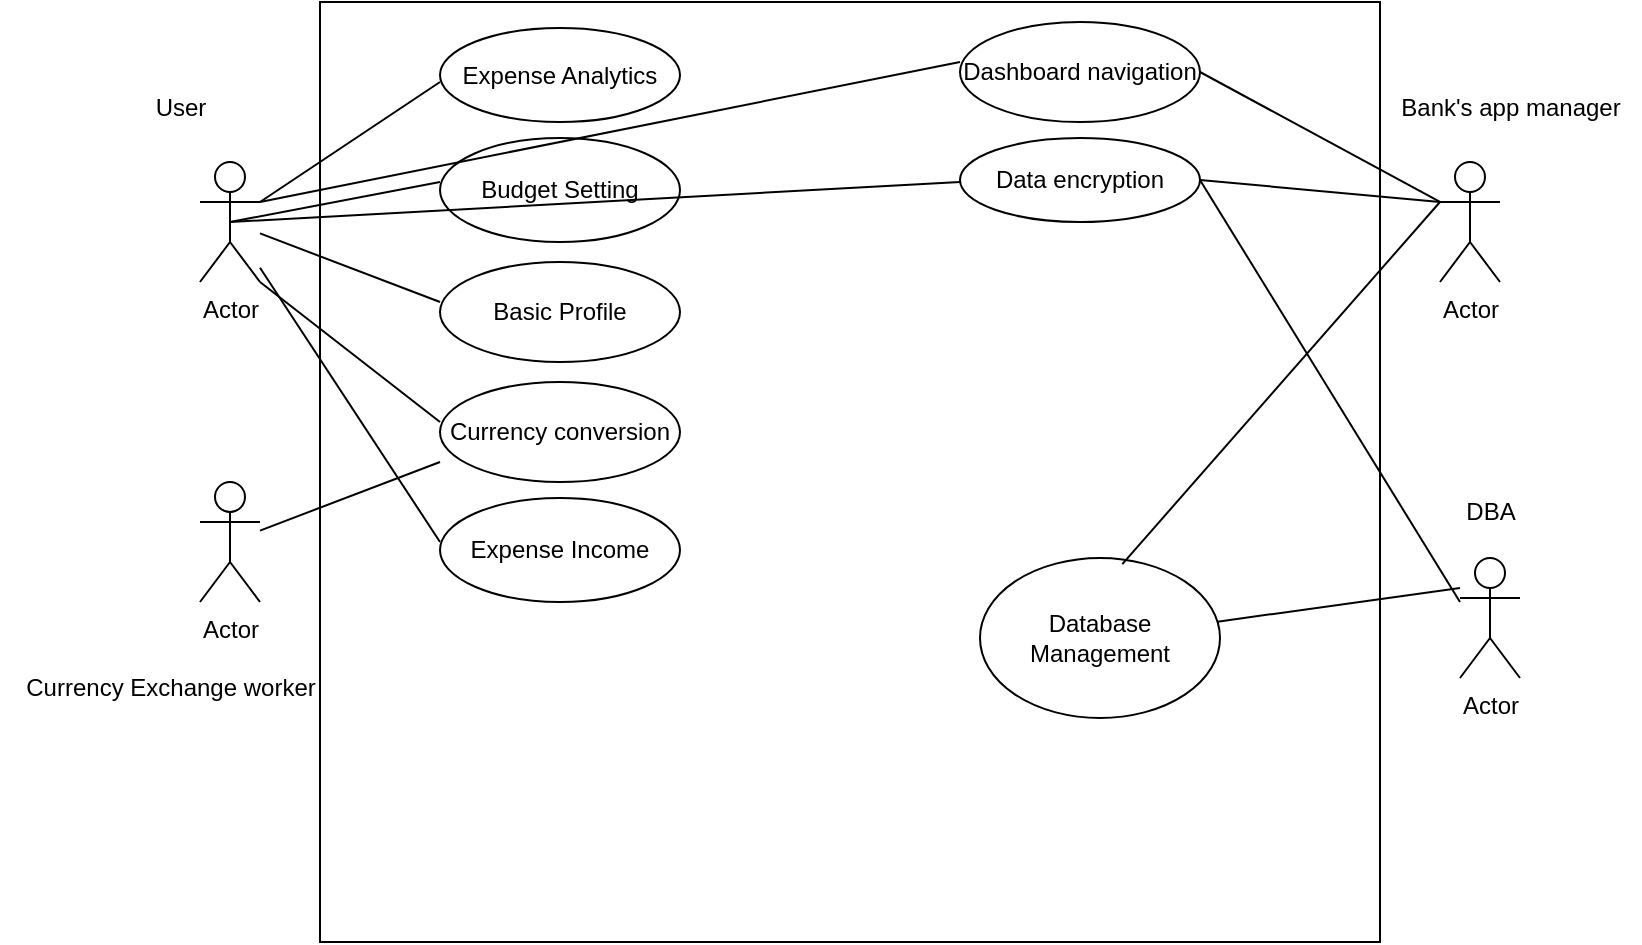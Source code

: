 <mxfile version="24.3.0" type="device">
  <diagram name="Page-1" id="gSlVykFgayqXcjRkCpBC">
    <mxGraphModel dx="1900" dy="609" grid="1" gridSize="10" guides="1" tooltips="1" connect="1" arrows="1" fold="1" page="1" pageScale="1" pageWidth="850" pageHeight="1100" math="0" shadow="0">
      <root>
        <mxCell id="0" />
        <mxCell id="1" parent="0" />
        <mxCell id="XwKzM00-Kmc0-U8XHCuE-1" value="" style="rounded=0;whiteSpace=wrap;html=1;" vertex="1" parent="1">
          <mxGeometry x="150" y="90" width="530" height="470" as="geometry" />
        </mxCell>
        <mxCell id="XwKzM00-Kmc0-U8XHCuE-2" value="Actor" style="shape=umlActor;verticalLabelPosition=bottom;verticalAlign=top;html=1;outlineConnect=0;" vertex="1" parent="1">
          <mxGeometry x="90" y="170" width="30" height="60" as="geometry" />
        </mxCell>
        <mxCell id="XwKzM00-Kmc0-U8XHCuE-3" value="User" style="text;html=1;align=center;verticalAlign=middle;resizable=0;points=[];autosize=1;strokeColor=none;fillColor=none;" vertex="1" parent="1">
          <mxGeometry x="55" y="128" width="50" height="30" as="geometry" />
        </mxCell>
        <mxCell id="XwKzM00-Kmc0-U8XHCuE-4" value="Expense Analytics" style="ellipse;whiteSpace=wrap;html=1;" vertex="1" parent="1">
          <mxGeometry x="210" y="103" width="120" height="47" as="geometry" />
        </mxCell>
        <mxCell id="XwKzM00-Kmc0-U8XHCuE-5" value="Budget Setting" style="ellipse;whiteSpace=wrap;html=1;" vertex="1" parent="1">
          <mxGeometry x="210" y="158" width="120" height="52" as="geometry" />
        </mxCell>
        <mxCell id="XwKzM00-Kmc0-U8XHCuE-6" value="Basic Profile" style="ellipse;whiteSpace=wrap;html=1;" vertex="1" parent="1">
          <mxGeometry x="210" y="220" width="120" height="50" as="geometry" />
        </mxCell>
        <mxCell id="XwKzM00-Kmc0-U8XHCuE-7" value="Currency conversion" style="ellipse;whiteSpace=wrap;html=1;" vertex="1" parent="1">
          <mxGeometry x="210" y="280" width="120" height="50" as="geometry" />
        </mxCell>
        <mxCell id="XwKzM00-Kmc0-U8XHCuE-8" value="Actor" style="shape=umlActor;verticalLabelPosition=bottom;verticalAlign=top;html=1;outlineConnect=0;" vertex="1" parent="1">
          <mxGeometry x="90" y="330" width="30" height="60" as="geometry" />
        </mxCell>
        <mxCell id="XwKzM00-Kmc0-U8XHCuE-9" value="Currency Exchange worker" style="text;html=1;align=center;verticalAlign=middle;resizable=0;points=[];autosize=1;strokeColor=none;fillColor=none;" vertex="1" parent="1">
          <mxGeometry x="-10" y="418" width="170" height="30" as="geometry" />
        </mxCell>
        <mxCell id="XwKzM00-Kmc0-U8XHCuE-10" value="" style="endArrow=none;html=1;rounded=0;" edge="1" parent="1" source="XwKzM00-Kmc0-U8XHCuE-2">
          <mxGeometry width="50" height="50" relative="1" as="geometry">
            <mxPoint x="160" y="180" as="sourcePoint" />
            <mxPoint x="210" y="130" as="targetPoint" />
          </mxGeometry>
        </mxCell>
        <mxCell id="XwKzM00-Kmc0-U8XHCuE-11" value="" style="endArrow=none;html=1;rounded=0;exitX=0.5;exitY=0.5;exitDx=0;exitDy=0;exitPerimeter=0;" edge="1" parent="1" source="XwKzM00-Kmc0-U8XHCuE-2">
          <mxGeometry width="50" height="50" relative="1" as="geometry">
            <mxPoint x="160" y="230" as="sourcePoint" />
            <mxPoint x="210" y="180" as="targetPoint" />
          </mxGeometry>
        </mxCell>
        <mxCell id="XwKzM00-Kmc0-U8XHCuE-13" value="" style="endArrow=none;html=1;rounded=0;" edge="1" parent="1" source="XwKzM00-Kmc0-U8XHCuE-2">
          <mxGeometry width="50" height="50" relative="1" as="geometry">
            <mxPoint x="160" y="290" as="sourcePoint" />
            <mxPoint x="210" y="240" as="targetPoint" />
          </mxGeometry>
        </mxCell>
        <mxCell id="XwKzM00-Kmc0-U8XHCuE-14" value="" style="endArrow=none;html=1;rounded=0;exitX=1;exitY=1;exitDx=0;exitDy=0;exitPerimeter=0;" edge="1" parent="1" source="XwKzM00-Kmc0-U8XHCuE-2">
          <mxGeometry width="50" height="50" relative="1" as="geometry">
            <mxPoint x="160" y="350" as="sourcePoint" />
            <mxPoint x="210" y="300" as="targetPoint" />
          </mxGeometry>
        </mxCell>
        <mxCell id="XwKzM00-Kmc0-U8XHCuE-15" value="" style="endArrow=none;html=1;rounded=0;" edge="1" parent="1" source="XwKzM00-Kmc0-U8XHCuE-8">
          <mxGeometry width="50" height="50" relative="1" as="geometry">
            <mxPoint x="160" y="370" as="sourcePoint" />
            <mxPoint x="210" y="320" as="targetPoint" />
          </mxGeometry>
        </mxCell>
        <mxCell id="XwKzM00-Kmc0-U8XHCuE-16" value="Expense Income" style="ellipse;whiteSpace=wrap;html=1;" vertex="1" parent="1">
          <mxGeometry x="210" y="338" width="120" height="52" as="geometry" />
        </mxCell>
        <mxCell id="XwKzM00-Kmc0-U8XHCuE-17" value="Dashboard navigation" style="ellipse;whiteSpace=wrap;html=1;" vertex="1" parent="1">
          <mxGeometry x="470" y="100" width="120" height="50" as="geometry" />
        </mxCell>
        <mxCell id="XwKzM00-Kmc0-U8XHCuE-18" value="Data encryption" style="ellipse;whiteSpace=wrap;html=1;" vertex="1" parent="1">
          <mxGeometry x="470" y="158" width="120" height="42" as="geometry" />
        </mxCell>
        <mxCell id="XwKzM00-Kmc0-U8XHCuE-19" value="Database Management" style="ellipse;whiteSpace=wrap;html=1;" vertex="1" parent="1">
          <mxGeometry x="480" y="368" width="120" height="80" as="geometry" />
        </mxCell>
        <mxCell id="XwKzM00-Kmc0-U8XHCuE-20" value="Actor" style="shape=umlActor;verticalLabelPosition=bottom;verticalAlign=top;html=1;outlineConnect=0;" vertex="1" parent="1">
          <mxGeometry x="710" y="170" width="30" height="60" as="geometry" />
        </mxCell>
        <mxCell id="XwKzM00-Kmc0-U8XHCuE-21" value="Bank&#39;s app manager" style="text;html=1;align=center;verticalAlign=middle;resizable=0;points=[];autosize=1;strokeColor=none;fillColor=none;" vertex="1" parent="1">
          <mxGeometry x="680" y="128" width="130" height="30" as="geometry" />
        </mxCell>
        <mxCell id="XwKzM00-Kmc0-U8XHCuE-22" value="Actor" style="shape=umlActor;verticalLabelPosition=bottom;verticalAlign=top;html=1;outlineConnect=0;" vertex="1" parent="1">
          <mxGeometry x="720" y="368" width="30" height="60" as="geometry" />
        </mxCell>
        <mxCell id="XwKzM00-Kmc0-U8XHCuE-23" value="DBA" style="text;html=1;align=center;verticalAlign=middle;resizable=0;points=[];autosize=1;strokeColor=none;fillColor=none;" vertex="1" parent="1">
          <mxGeometry x="710" y="330" width="50" height="30" as="geometry" />
        </mxCell>
        <mxCell id="XwKzM00-Kmc0-U8XHCuE-24" value="" style="endArrow=none;html=1;rounded=0;exitX=1;exitY=0.5;exitDx=0;exitDy=0;" edge="1" parent="1" source="XwKzM00-Kmc0-U8XHCuE-18">
          <mxGeometry width="50" height="50" relative="1" as="geometry">
            <mxPoint x="660" y="240" as="sourcePoint" />
            <mxPoint x="710" y="190" as="targetPoint" />
          </mxGeometry>
        </mxCell>
        <mxCell id="XwKzM00-Kmc0-U8XHCuE-25" value="" style="endArrow=none;html=1;rounded=0;exitX=1;exitY=0.5;exitDx=0;exitDy=0;" edge="1" parent="1" source="XwKzM00-Kmc0-U8XHCuE-18">
          <mxGeometry width="50" height="50" relative="1" as="geometry">
            <mxPoint x="670" y="440" as="sourcePoint" />
            <mxPoint x="720" y="390" as="targetPoint" />
          </mxGeometry>
        </mxCell>
        <mxCell id="XwKzM00-Kmc0-U8XHCuE-26" value="" style="endArrow=none;html=1;rounded=0;exitX=0.5;exitY=0.5;exitDx=0;exitDy=0;exitPerimeter=0;" edge="1" parent="1" source="XwKzM00-Kmc0-U8XHCuE-2">
          <mxGeometry width="50" height="50" relative="1" as="geometry">
            <mxPoint x="420" y="230" as="sourcePoint" />
            <mxPoint x="470" y="180" as="targetPoint" />
          </mxGeometry>
        </mxCell>
        <mxCell id="XwKzM00-Kmc0-U8XHCuE-27" value="" style="endArrow=none;html=1;rounded=0;exitX=1;exitY=0.333;exitDx=0;exitDy=0;exitPerimeter=0;" edge="1" parent="1" source="XwKzM00-Kmc0-U8XHCuE-2">
          <mxGeometry width="50" height="50" relative="1" as="geometry">
            <mxPoint x="420" y="170" as="sourcePoint" />
            <mxPoint x="470" y="120" as="targetPoint" />
          </mxGeometry>
        </mxCell>
        <mxCell id="XwKzM00-Kmc0-U8XHCuE-28" value="" style="endArrow=none;html=1;rounded=0;exitX=1;exitY=0.5;exitDx=0;exitDy=0;entryX=0;entryY=0.333;entryDx=0;entryDy=0;entryPerimeter=0;" edge="1" parent="1" source="XwKzM00-Kmc0-U8XHCuE-17" target="XwKzM00-Kmc0-U8XHCuE-20">
          <mxGeometry width="50" height="50" relative="1" as="geometry">
            <mxPoint x="680" y="204" as="sourcePoint" />
            <mxPoint x="710" y="190" as="targetPoint" />
          </mxGeometry>
        </mxCell>
        <mxCell id="XwKzM00-Kmc0-U8XHCuE-29" value="" style="endArrow=none;html=1;rounded=0;exitX=0.593;exitY=0.038;exitDx=0;exitDy=0;exitPerimeter=0;" edge="1" parent="1" source="XwKzM00-Kmc0-U8XHCuE-19">
          <mxGeometry width="50" height="50" relative="1" as="geometry">
            <mxPoint x="660" y="240" as="sourcePoint" />
            <mxPoint x="710" y="190" as="targetPoint" />
          </mxGeometry>
        </mxCell>
        <mxCell id="XwKzM00-Kmc0-U8XHCuE-30" value="" style="endArrow=none;html=1;rounded=0;" edge="1" parent="1" source="XwKzM00-Kmc0-U8XHCuE-19">
          <mxGeometry width="50" height="50" relative="1" as="geometry">
            <mxPoint x="670" y="433" as="sourcePoint" />
            <mxPoint x="720" y="383" as="targetPoint" />
          </mxGeometry>
        </mxCell>
        <mxCell id="XwKzM00-Kmc0-U8XHCuE-31" value="" style="endArrow=none;html=1;rounded=0;" edge="1" parent="1" source="XwKzM00-Kmc0-U8XHCuE-2">
          <mxGeometry width="50" height="50" relative="1" as="geometry">
            <mxPoint x="160" y="410" as="sourcePoint" />
            <mxPoint x="210" y="360" as="targetPoint" />
          </mxGeometry>
        </mxCell>
      </root>
    </mxGraphModel>
  </diagram>
</mxfile>
